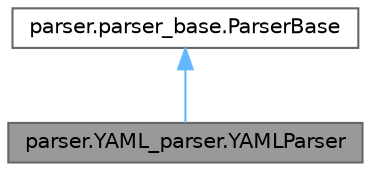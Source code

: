 digraph "parser.YAML_parser.YAMLParser"
{
 // INTERACTIVE_SVG=YES
 // LATEX_PDF_SIZE
  bgcolor="transparent";
  edge [fontname=Helvetica,fontsize=10,labelfontname=Helvetica,labelfontsize=10];
  node [fontname=Helvetica,fontsize=10,shape=box,height=0.2,width=0.4];
  Node1 [label="parser.YAML_parser.YAMLParser",height=0.2,width=0.4,color="gray40", fillcolor="grey60", style="filled", fontcolor="black",tooltip=" "];
  Node2 -> Node1 [dir="back",color="steelblue1",style="solid"];
  Node2 [label="parser.parser_base.ParserBase",height=0.2,width=0.4,color="gray40", fillcolor="white", style="filled",URL="$classparser_1_1parser__base_1_1_parser_base.html",tooltip=" "];
}

